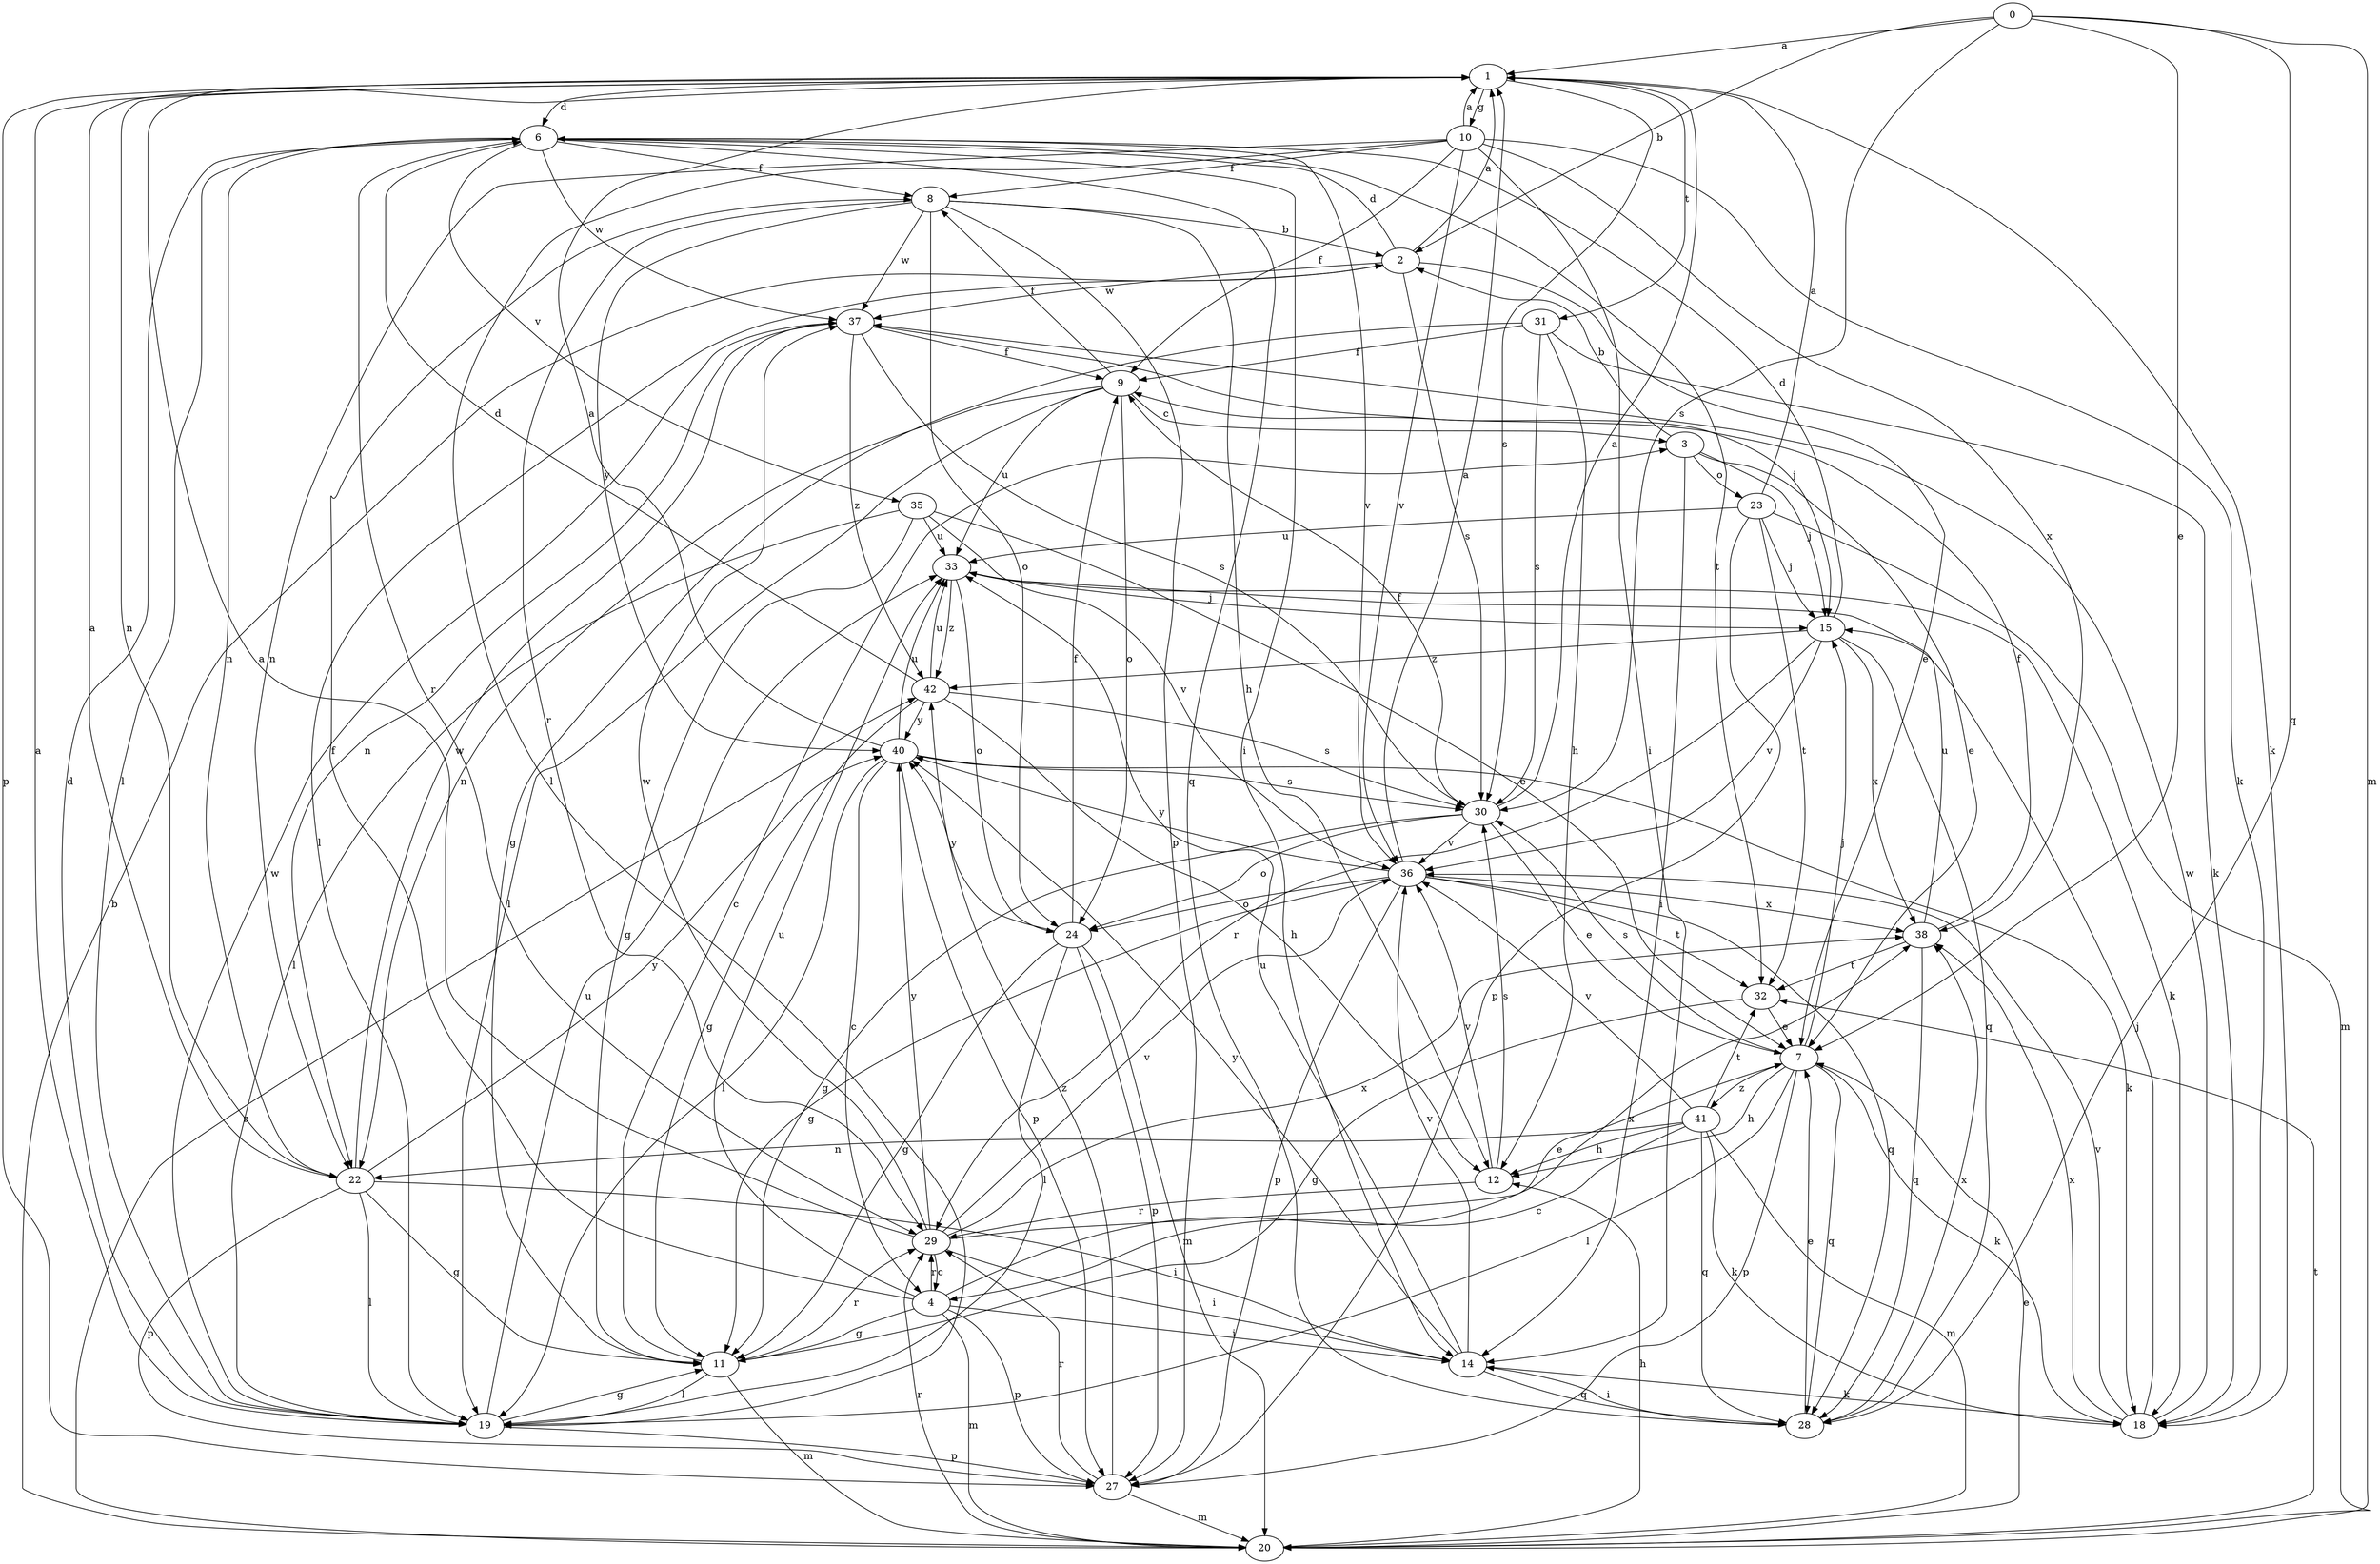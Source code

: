 strict digraph  {
0;
1;
2;
3;
4;
6;
7;
8;
9;
10;
11;
12;
14;
15;
18;
19;
20;
22;
23;
24;
27;
28;
29;
30;
31;
32;
33;
35;
36;
37;
38;
40;
41;
42;
0 -> 1  [label=a];
0 -> 2  [label=b];
0 -> 7  [label=e];
0 -> 20  [label=m];
0 -> 28  [label=q];
0 -> 30  [label=s];
1 -> 6  [label=d];
1 -> 10  [label=g];
1 -> 18  [label=k];
1 -> 22  [label=n];
1 -> 27  [label=p];
1 -> 30  [label=s];
1 -> 31  [label=t];
2 -> 1  [label=a];
2 -> 6  [label=d];
2 -> 7  [label=e];
2 -> 19  [label=l];
2 -> 30  [label=s];
2 -> 37  [label=w];
3 -> 2  [label=b];
3 -> 7  [label=e];
3 -> 14  [label=i];
3 -> 15  [label=j];
3 -> 23  [label=o];
4 -> 8  [label=f];
4 -> 11  [label=g];
4 -> 14  [label=i];
4 -> 20  [label=m];
4 -> 27  [label=p];
4 -> 29  [label=r];
4 -> 33  [label=u];
4 -> 38  [label=x];
6 -> 8  [label=f];
6 -> 14  [label=i];
6 -> 19  [label=l];
6 -> 22  [label=n];
6 -> 28  [label=q];
6 -> 29  [label=r];
6 -> 32  [label=t];
6 -> 35  [label=v];
6 -> 36  [label=v];
6 -> 37  [label=w];
7 -> 12  [label=h];
7 -> 15  [label=j];
7 -> 18  [label=k];
7 -> 19  [label=l];
7 -> 27  [label=p];
7 -> 28  [label=q];
7 -> 30  [label=s];
7 -> 41  [label=z];
8 -> 2  [label=b];
8 -> 12  [label=h];
8 -> 24  [label=o];
8 -> 27  [label=p];
8 -> 29  [label=r];
8 -> 37  [label=w];
8 -> 40  [label=y];
9 -> 3  [label=c];
9 -> 8  [label=f];
9 -> 19  [label=l];
9 -> 22  [label=n];
9 -> 24  [label=o];
9 -> 33  [label=u];
10 -> 1  [label=a];
10 -> 8  [label=f];
10 -> 9  [label=f];
10 -> 14  [label=i];
10 -> 18  [label=k];
10 -> 19  [label=l];
10 -> 22  [label=n];
10 -> 36  [label=v];
10 -> 38  [label=x];
11 -> 3  [label=c];
11 -> 19  [label=l];
11 -> 20  [label=m];
11 -> 29  [label=r];
12 -> 29  [label=r];
12 -> 30  [label=s];
12 -> 36  [label=v];
14 -> 18  [label=k];
14 -> 28  [label=q];
14 -> 33  [label=u];
14 -> 36  [label=v];
14 -> 40  [label=y];
15 -> 6  [label=d];
15 -> 28  [label=q];
15 -> 29  [label=r];
15 -> 36  [label=v];
15 -> 38  [label=x];
15 -> 42  [label=z];
18 -> 15  [label=j];
18 -> 36  [label=v];
18 -> 37  [label=w];
18 -> 38  [label=x];
19 -> 1  [label=a];
19 -> 6  [label=d];
19 -> 11  [label=g];
19 -> 27  [label=p];
19 -> 33  [label=u];
19 -> 37  [label=w];
20 -> 2  [label=b];
20 -> 7  [label=e];
20 -> 12  [label=h];
20 -> 29  [label=r];
20 -> 32  [label=t];
20 -> 42  [label=z];
22 -> 1  [label=a];
22 -> 11  [label=g];
22 -> 14  [label=i];
22 -> 19  [label=l];
22 -> 27  [label=p];
22 -> 37  [label=w];
22 -> 40  [label=y];
23 -> 1  [label=a];
23 -> 15  [label=j];
23 -> 20  [label=m];
23 -> 27  [label=p];
23 -> 32  [label=t];
23 -> 33  [label=u];
24 -> 9  [label=f];
24 -> 11  [label=g];
24 -> 19  [label=l];
24 -> 20  [label=m];
24 -> 27  [label=p];
24 -> 40  [label=y];
27 -> 20  [label=m];
27 -> 29  [label=r];
27 -> 42  [label=z];
28 -> 7  [label=e];
28 -> 14  [label=i];
28 -> 38  [label=x];
29 -> 1  [label=a];
29 -> 4  [label=c];
29 -> 7  [label=e];
29 -> 14  [label=i];
29 -> 36  [label=v];
29 -> 37  [label=w];
29 -> 38  [label=x];
29 -> 40  [label=y];
30 -> 1  [label=a];
30 -> 7  [label=e];
30 -> 9  [label=f];
30 -> 11  [label=g];
30 -> 24  [label=o];
30 -> 36  [label=v];
31 -> 9  [label=f];
31 -> 11  [label=g];
31 -> 12  [label=h];
31 -> 18  [label=k];
31 -> 30  [label=s];
32 -> 7  [label=e];
32 -> 11  [label=g];
33 -> 15  [label=j];
33 -> 18  [label=k];
33 -> 24  [label=o];
33 -> 42  [label=z];
35 -> 7  [label=e];
35 -> 11  [label=g];
35 -> 19  [label=l];
35 -> 33  [label=u];
35 -> 36  [label=v];
36 -> 1  [label=a];
36 -> 11  [label=g];
36 -> 24  [label=o];
36 -> 27  [label=p];
36 -> 28  [label=q];
36 -> 32  [label=t];
36 -> 38  [label=x];
36 -> 40  [label=y];
37 -> 9  [label=f];
37 -> 15  [label=j];
37 -> 22  [label=n];
37 -> 30  [label=s];
37 -> 42  [label=z];
38 -> 9  [label=f];
38 -> 28  [label=q];
38 -> 32  [label=t];
38 -> 33  [label=u];
40 -> 1  [label=a];
40 -> 4  [label=c];
40 -> 18  [label=k];
40 -> 19  [label=l];
40 -> 27  [label=p];
40 -> 30  [label=s];
40 -> 33  [label=u];
41 -> 4  [label=c];
41 -> 12  [label=h];
41 -> 18  [label=k];
41 -> 20  [label=m];
41 -> 22  [label=n];
41 -> 28  [label=q];
41 -> 32  [label=t];
41 -> 36  [label=v];
42 -> 6  [label=d];
42 -> 11  [label=g];
42 -> 12  [label=h];
42 -> 30  [label=s];
42 -> 33  [label=u];
42 -> 40  [label=y];
}

